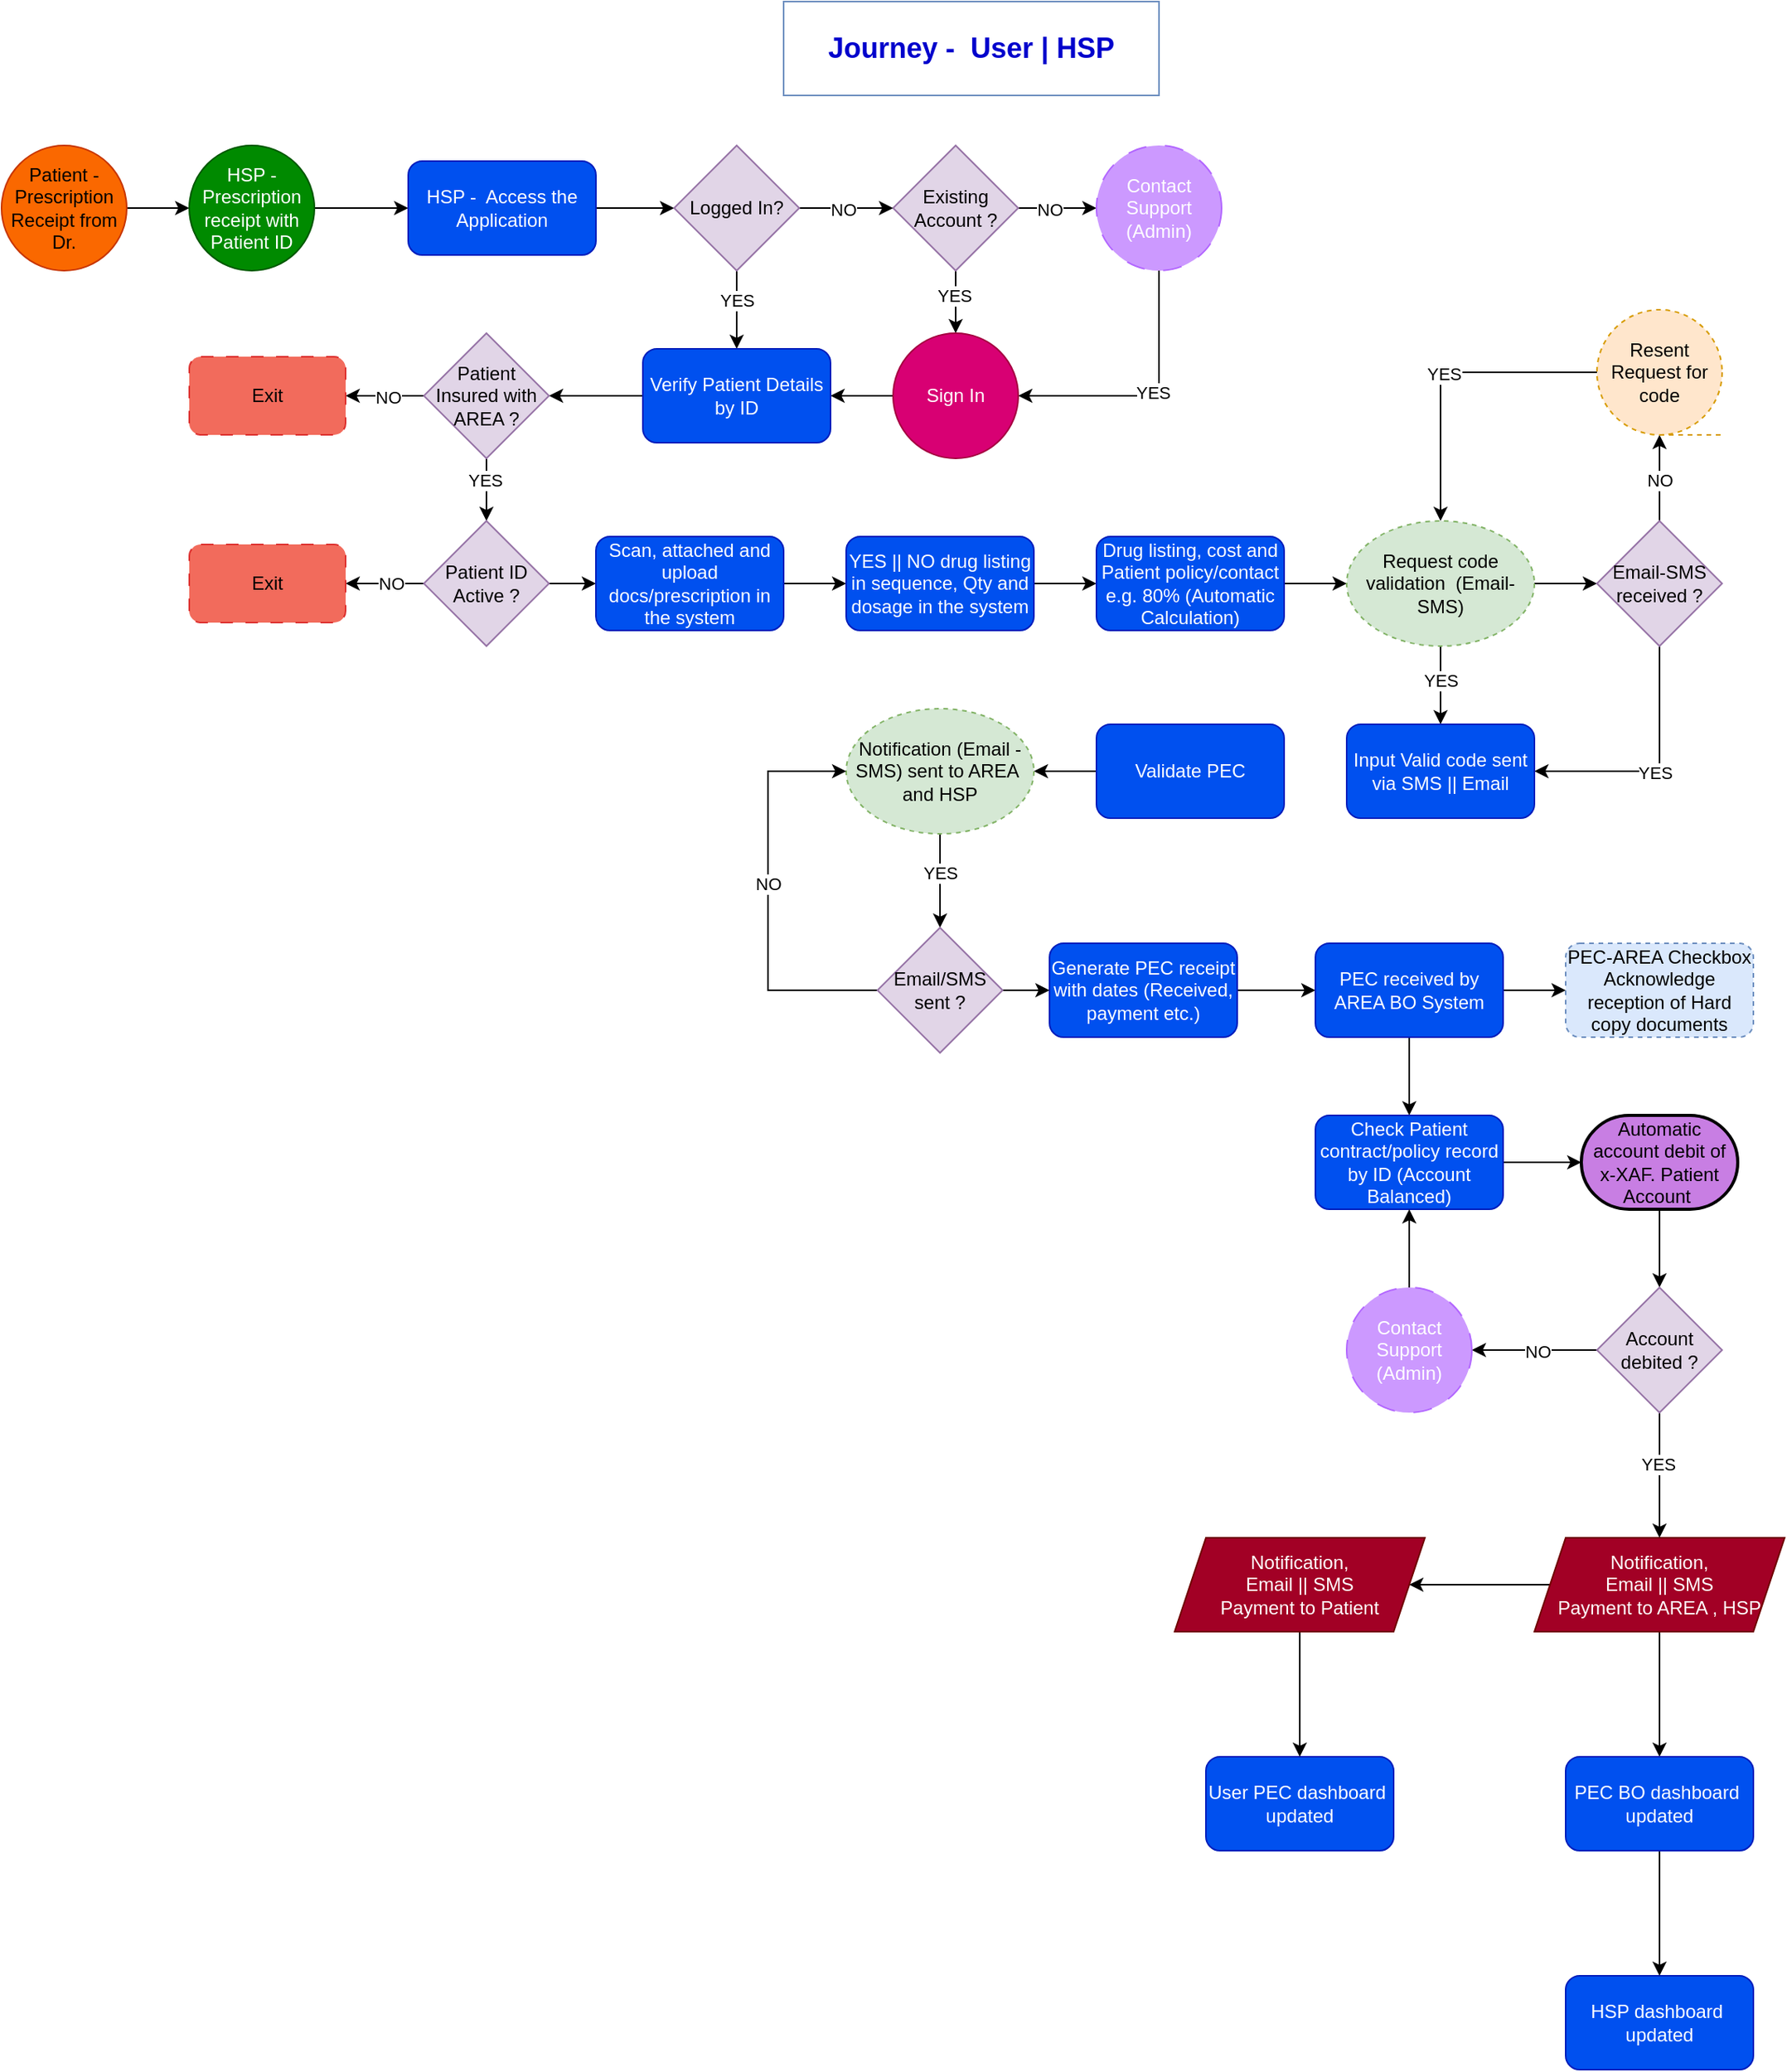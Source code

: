 <mxfile version="24.7.1" type="github">
  <diagram name="Page-1" id="c7558073-3199-34d8-9f00-42111426c3f3">
    <mxGraphModel dx="13521" dy="12514" grid="1" gridSize="10" guides="1" tooltips="1" connect="1" arrows="1" fold="1" page="1" pageScale="1" pageWidth="1169" pageHeight="827" background="none" math="0" shadow="0">
      <root>
        <mxCell id="0" />
        <mxCell id="1" parent="0" />
        <mxCell id="X9ass70m3cK7fkNfl3eS-96" value="&lt;b&gt;&lt;font style=&quot;font-size: 18px;&quot; color=&quot;#0000cc&quot;&gt;Journey -&amp;nbsp; User | HSP&lt;/font&gt;&lt;/b&gt;" style="text;html=1;align=center;verticalAlign=middle;whiteSpace=wrap;rounded=0;fillColor=none;strokeColor=#6c8ebf;" parent="1" vertex="1">
          <mxGeometry x="-10000" y="-10732" width="240" height="60" as="geometry" />
        </mxCell>
        <mxCell id="JFNYLDq66HlWQTlTvcfP-8" value="" style="edgeStyle=orthogonalEdgeStyle;rounded=0;orthogonalLoop=1;jettySize=auto;html=1;" edge="1" parent="1" source="weAqaZ1hDL-OeumKPV3R-1" target="JFNYLDq66HlWQTlTvcfP-3">
          <mxGeometry relative="1" as="geometry" />
        </mxCell>
        <mxCell id="weAqaZ1hDL-OeumKPV3R-1" value="&lt;div style=&quot;&quot;&gt;&lt;span style=&quot;background-color: initial;&quot;&gt;Patient -&lt;/span&gt;&lt;/div&gt;&lt;div style=&quot;&quot;&gt;&lt;span style=&quot;background-color: initial;&quot;&gt;Prescription Receipt from Dr.&lt;br&gt;&lt;/span&gt;&lt;/div&gt;" style="ellipse;whiteSpace=wrap;html=1;aspect=fixed;fillColor=#fa6800;strokeColor=#C73500;fontColor=#000000;align=center;" parent="1" vertex="1">
          <mxGeometry x="-10500" y="-10640" width="80" height="80" as="geometry" />
        </mxCell>
        <mxCell id="JFNYLDq66HlWQTlTvcfP-9" value="" style="edgeStyle=orthogonalEdgeStyle;rounded=0;orthogonalLoop=1;jettySize=auto;html=1;" edge="1" parent="1" source="JFNYLDq66HlWQTlTvcfP-3" target="JFNYLDq66HlWQTlTvcfP-4">
          <mxGeometry relative="1" as="geometry" />
        </mxCell>
        <mxCell id="JFNYLDq66HlWQTlTvcfP-3" value="HSP - Prescription receipt with Patient ID" style="ellipse;whiteSpace=wrap;html=1;aspect=fixed;fillColor=#008a00;strokeColor=#005700;fontColor=#ffffff;" vertex="1" parent="1">
          <mxGeometry x="-10380" y="-10640" width="80" height="80" as="geometry" />
        </mxCell>
        <mxCell id="JFNYLDq66HlWQTlTvcfP-10" value="" style="edgeStyle=orthogonalEdgeStyle;rounded=0;orthogonalLoop=1;jettySize=auto;html=1;" edge="1" parent="1" source="JFNYLDq66HlWQTlTvcfP-4" target="JFNYLDq66HlWQTlTvcfP-6">
          <mxGeometry relative="1" as="geometry" />
        </mxCell>
        <mxCell id="JFNYLDq66HlWQTlTvcfP-4" value="HSP -&amp;nbsp; Access the Application" style="rounded=1;whiteSpace=wrap;html=1;fillColor=#0050ef;fontColor=#ffffff;strokeColor=#001DBC;" vertex="1" parent="1">
          <mxGeometry x="-10240" y="-10630" width="120" height="60" as="geometry" />
        </mxCell>
        <mxCell id="JFNYLDq66HlWQTlTvcfP-12" value="" style="edgeStyle=orthogonalEdgeStyle;rounded=0;orthogonalLoop=1;jettySize=auto;html=1;" edge="1" parent="1" source="JFNYLDq66HlWQTlTvcfP-5" target="JFNYLDq66HlWQTlTvcfP-7">
          <mxGeometry relative="1" as="geometry" />
        </mxCell>
        <mxCell id="JFNYLDq66HlWQTlTvcfP-14" value="NO" style="edgeLabel;html=1;align=center;verticalAlign=middle;resizable=0;points=[];" vertex="1" connectable="0" parent="JFNYLDq66HlWQTlTvcfP-12">
          <mxGeometry x="-0.08" y="-1" relative="1" as="geometry">
            <mxPoint x="-3" as="offset" />
          </mxGeometry>
        </mxCell>
        <mxCell id="JFNYLDq66HlWQTlTvcfP-18" value="" style="edgeStyle=orthogonalEdgeStyle;rounded=0;orthogonalLoop=1;jettySize=auto;html=1;" edge="1" parent="1" source="JFNYLDq66HlWQTlTvcfP-5" target="JFNYLDq66HlWQTlTvcfP-15">
          <mxGeometry relative="1" as="geometry" />
        </mxCell>
        <mxCell id="JFNYLDq66HlWQTlTvcfP-22" value="YES" style="edgeLabel;html=1;align=center;verticalAlign=middle;resizable=0;points=[];" vertex="1" connectable="0" parent="JFNYLDq66HlWQTlTvcfP-18">
          <mxGeometry x="-0.37" y="-1" relative="1" as="geometry">
            <mxPoint y="3" as="offset" />
          </mxGeometry>
        </mxCell>
        <mxCell id="JFNYLDq66HlWQTlTvcfP-5" value="Existing Account ?" style="rhombus;whiteSpace=wrap;html=1;fillColor=#e1d5e7;strokeColor=#9673a6;" vertex="1" parent="1">
          <mxGeometry x="-9930" y="-10640" width="80" height="80" as="geometry" />
        </mxCell>
        <mxCell id="JFNYLDq66HlWQTlTvcfP-11" value="" style="edgeStyle=orthogonalEdgeStyle;rounded=0;orthogonalLoop=1;jettySize=auto;html=1;" edge="1" parent="1" source="JFNYLDq66HlWQTlTvcfP-6" target="JFNYLDq66HlWQTlTvcfP-5">
          <mxGeometry relative="1" as="geometry" />
        </mxCell>
        <mxCell id="JFNYLDq66HlWQTlTvcfP-13" value="NO" style="edgeLabel;html=1;align=center;verticalAlign=middle;resizable=0;points=[];" vertex="1" connectable="0" parent="JFNYLDq66HlWQTlTvcfP-11">
          <mxGeometry x="0.2" y="-1" relative="1" as="geometry">
            <mxPoint x="-8" as="offset" />
          </mxGeometry>
        </mxCell>
        <mxCell id="JFNYLDq66HlWQTlTvcfP-17" value="" style="edgeStyle=orthogonalEdgeStyle;rounded=0;orthogonalLoop=1;jettySize=auto;html=1;" edge="1" parent="1" source="JFNYLDq66HlWQTlTvcfP-6" target="JFNYLDq66HlWQTlTvcfP-16">
          <mxGeometry relative="1" as="geometry" />
        </mxCell>
        <mxCell id="JFNYLDq66HlWQTlTvcfP-23" value="YES" style="edgeLabel;html=1;align=center;verticalAlign=middle;resizable=0;points=[];" vertex="1" connectable="0" parent="JFNYLDq66HlWQTlTvcfP-17">
          <mxGeometry x="-0.336" relative="1" as="geometry">
            <mxPoint y="2" as="offset" />
          </mxGeometry>
        </mxCell>
        <mxCell id="JFNYLDq66HlWQTlTvcfP-6" value="Logged In?" style="rhombus;whiteSpace=wrap;html=1;fillColor=#e1d5e7;strokeColor=#9673a6;" vertex="1" parent="1">
          <mxGeometry x="-10070" y="-10640" width="80" height="80" as="geometry" />
        </mxCell>
        <mxCell id="JFNYLDq66HlWQTlTvcfP-19" style="edgeStyle=orthogonalEdgeStyle;rounded=0;orthogonalLoop=1;jettySize=auto;html=1;entryX=1;entryY=0.5;entryDx=0;entryDy=0;" edge="1" parent="1" source="JFNYLDq66HlWQTlTvcfP-7" target="JFNYLDq66HlWQTlTvcfP-15">
          <mxGeometry relative="1" as="geometry">
            <Array as="points">
              <mxPoint x="-9760" y="-10480" />
            </Array>
          </mxGeometry>
        </mxCell>
        <mxCell id="JFNYLDq66HlWQTlTvcfP-20" value="YES" style="edgeLabel;html=1;align=center;verticalAlign=middle;resizable=0;points=[];" vertex="1" connectable="0" parent="JFNYLDq66HlWQTlTvcfP-19">
          <mxGeometry x="-0.059" y="1" relative="1" as="geometry">
            <mxPoint x="-4" y="-3" as="offset" />
          </mxGeometry>
        </mxCell>
        <mxCell id="JFNYLDq66HlWQTlTvcfP-7" value="Contact Support (Admin)" style="ellipse;whiteSpace=wrap;html=1;aspect=fixed;fillColor=#CC99FF;strokeColor=#B266FF;fontColor=#ffffff;dashed=1;dashPattern=12 12;" vertex="1" parent="1">
          <mxGeometry x="-9800" y="-10640" width="80" height="80" as="geometry" />
        </mxCell>
        <mxCell id="JFNYLDq66HlWQTlTvcfP-21" value="" style="edgeStyle=orthogonalEdgeStyle;rounded=0;orthogonalLoop=1;jettySize=auto;html=1;" edge="1" parent="1" source="JFNYLDq66HlWQTlTvcfP-15" target="JFNYLDq66HlWQTlTvcfP-16">
          <mxGeometry relative="1" as="geometry" />
        </mxCell>
        <mxCell id="JFNYLDq66HlWQTlTvcfP-15" value="Sign In" style="ellipse;whiteSpace=wrap;html=1;aspect=fixed;fillColor=#d80073;strokeColor=#A50040;fontColor=#ffffff;" vertex="1" parent="1">
          <mxGeometry x="-9930" y="-10520" width="80" height="80" as="geometry" />
        </mxCell>
        <mxCell id="JFNYLDq66HlWQTlTvcfP-26" value="" style="edgeStyle=orthogonalEdgeStyle;rounded=0;orthogonalLoop=1;jettySize=auto;html=1;" edge="1" parent="1" source="JFNYLDq66HlWQTlTvcfP-16" target="JFNYLDq66HlWQTlTvcfP-24">
          <mxGeometry relative="1" as="geometry" />
        </mxCell>
        <mxCell id="JFNYLDq66HlWQTlTvcfP-16" value="Verify Patient Details by ID" style="rounded=1;whiteSpace=wrap;html=1;fillColor=#0050ef;fontColor=#ffffff;strokeColor=#001DBC;" vertex="1" parent="1">
          <mxGeometry x="-10090" y="-10510" width="120" height="60" as="geometry" />
        </mxCell>
        <mxCell id="JFNYLDq66HlWQTlTvcfP-27" value="" style="edgeStyle=orthogonalEdgeStyle;rounded=0;orthogonalLoop=1;jettySize=auto;html=1;" edge="1" parent="1" source="JFNYLDq66HlWQTlTvcfP-24" target="JFNYLDq66HlWQTlTvcfP-25">
          <mxGeometry relative="1" as="geometry" />
        </mxCell>
        <mxCell id="JFNYLDq66HlWQTlTvcfP-28" value="NO" style="edgeLabel;html=1;align=center;verticalAlign=middle;resizable=0;points=[];" vertex="1" connectable="0" parent="JFNYLDq66HlWQTlTvcfP-27">
          <mxGeometry x="-0.08" y="1" relative="1" as="geometry">
            <mxPoint as="offset" />
          </mxGeometry>
        </mxCell>
        <mxCell id="JFNYLDq66HlWQTlTvcfP-33" value="" style="edgeStyle=orthogonalEdgeStyle;rounded=0;orthogonalLoop=1;jettySize=auto;html=1;" edge="1" parent="1" source="JFNYLDq66HlWQTlTvcfP-24" target="JFNYLDq66HlWQTlTvcfP-29">
          <mxGeometry relative="1" as="geometry" />
        </mxCell>
        <mxCell id="JFNYLDq66HlWQTlTvcfP-34" value="YES" style="edgeLabel;html=1;align=center;verticalAlign=middle;resizable=0;points=[];" vertex="1" connectable="0" parent="JFNYLDq66HlWQTlTvcfP-33">
          <mxGeometry x="-0.37" y="-1" relative="1" as="geometry">
            <mxPoint y="1" as="offset" />
          </mxGeometry>
        </mxCell>
        <mxCell id="JFNYLDq66HlWQTlTvcfP-24" value="Patient Insured with AREA ?" style="rhombus;whiteSpace=wrap;html=1;fillColor=#e1d5e7;strokeColor=#9673a6;" vertex="1" parent="1">
          <mxGeometry x="-10230" y="-10520" width="80" height="80" as="geometry" />
        </mxCell>
        <mxCell id="JFNYLDq66HlWQTlTvcfP-25" value="Exit" style="rounded=1;whiteSpace=wrap;html=1;fillColor=#ef4734;strokeColor=#D71515;dashed=1;dashPattern=8 8;fillStyle=solid;gradientColor=none;opacity=80;" vertex="1" parent="1">
          <mxGeometry x="-10380" y="-10505" width="100" height="50" as="geometry" />
        </mxCell>
        <mxCell id="JFNYLDq66HlWQTlTvcfP-31" value="" style="edgeStyle=orthogonalEdgeStyle;rounded=0;orthogonalLoop=1;jettySize=auto;html=1;" edge="1" parent="1" source="JFNYLDq66HlWQTlTvcfP-29" target="JFNYLDq66HlWQTlTvcfP-30">
          <mxGeometry relative="1" as="geometry" />
        </mxCell>
        <mxCell id="JFNYLDq66HlWQTlTvcfP-32" value="NO" style="edgeLabel;html=1;align=center;verticalAlign=middle;resizable=0;points=[];" vertex="1" connectable="0" parent="JFNYLDq66HlWQTlTvcfP-31">
          <mxGeometry x="-0.16" y="3" relative="1" as="geometry">
            <mxPoint y="-3" as="offset" />
          </mxGeometry>
        </mxCell>
        <mxCell id="JFNYLDq66HlWQTlTvcfP-38" value="" style="edgeStyle=orthogonalEdgeStyle;rounded=0;orthogonalLoop=1;jettySize=auto;html=1;" edge="1" parent="1" source="JFNYLDq66HlWQTlTvcfP-29" target="JFNYLDq66HlWQTlTvcfP-35">
          <mxGeometry relative="1" as="geometry" />
        </mxCell>
        <mxCell id="JFNYLDq66HlWQTlTvcfP-29" value="Patient ID Active ?" style="rhombus;whiteSpace=wrap;html=1;fillColor=#e1d5e7;strokeColor=#9673a6;" vertex="1" parent="1">
          <mxGeometry x="-10230" y="-10400" width="80" height="80" as="geometry" />
        </mxCell>
        <mxCell id="JFNYLDq66HlWQTlTvcfP-30" value="Exit" style="rounded=1;whiteSpace=wrap;html=1;fillColor=#ef4734;strokeColor=#D71515;dashed=1;dashPattern=8 8;fillStyle=solid;gradientColor=none;opacity=80;" vertex="1" parent="1">
          <mxGeometry x="-10380" y="-10385" width="100" height="50" as="geometry" />
        </mxCell>
        <mxCell id="JFNYLDq66HlWQTlTvcfP-39" value="" style="edgeStyle=orthogonalEdgeStyle;rounded=0;orthogonalLoop=1;jettySize=auto;html=1;" edge="1" parent="1" source="JFNYLDq66HlWQTlTvcfP-35" target="JFNYLDq66HlWQTlTvcfP-36">
          <mxGeometry relative="1" as="geometry" />
        </mxCell>
        <mxCell id="JFNYLDq66HlWQTlTvcfP-35" value="Scan, attached and upload docs/prescription in the system" style="rounded=1;whiteSpace=wrap;html=1;fillColor=#0050ef;fontColor=#ffffff;strokeColor=#001DBC;align=center;" vertex="1" parent="1">
          <mxGeometry x="-10120" y="-10390" width="120" height="60" as="geometry" />
        </mxCell>
        <mxCell id="JFNYLDq66HlWQTlTvcfP-40" value="" style="edgeStyle=orthogonalEdgeStyle;rounded=0;orthogonalLoop=1;jettySize=auto;html=1;" edge="1" parent="1" source="JFNYLDq66HlWQTlTvcfP-36" target="JFNYLDq66HlWQTlTvcfP-37">
          <mxGeometry relative="1" as="geometry" />
        </mxCell>
        <mxCell id="JFNYLDq66HlWQTlTvcfP-36" value="YES || NO drug listing in sequence, Qty and dosage in the system" style="rounded=1;whiteSpace=wrap;html=1;fillColor=#0050ef;fontColor=#ffffff;strokeColor=#001DBC;" vertex="1" parent="1">
          <mxGeometry x="-9960" y="-10390" width="120" height="60" as="geometry" />
        </mxCell>
        <mxCell id="JFNYLDq66HlWQTlTvcfP-50" value="" style="edgeStyle=orthogonalEdgeStyle;rounded=0;orthogonalLoop=1;jettySize=auto;html=1;" edge="1" parent="1" source="JFNYLDq66HlWQTlTvcfP-37" target="JFNYLDq66HlWQTlTvcfP-41">
          <mxGeometry relative="1" as="geometry" />
        </mxCell>
        <mxCell id="JFNYLDq66HlWQTlTvcfP-37" value="Drug listing, cost and Patient policy/contact e.g. 80% (Automatic Calculation)" style="rounded=1;whiteSpace=wrap;html=1;fillColor=#0050ef;fontColor=#ffffff;strokeColor=#001DBC;" vertex="1" parent="1">
          <mxGeometry x="-9800" y="-10390" width="120" height="60" as="geometry" />
        </mxCell>
        <mxCell id="JFNYLDq66HlWQTlTvcfP-48" value="" style="edgeStyle=orthogonalEdgeStyle;rounded=0;orthogonalLoop=1;jettySize=auto;html=1;" edge="1" parent="1" source="JFNYLDq66HlWQTlTvcfP-41" target="JFNYLDq66HlWQTlTvcfP-42">
          <mxGeometry relative="1" as="geometry" />
        </mxCell>
        <mxCell id="JFNYLDq66HlWQTlTvcfP-52" value="" style="edgeStyle=orthogonalEdgeStyle;rounded=0;orthogonalLoop=1;jettySize=auto;html=1;" edge="1" parent="1" source="JFNYLDq66HlWQTlTvcfP-41" target="JFNYLDq66HlWQTlTvcfP-51">
          <mxGeometry relative="1" as="geometry" />
        </mxCell>
        <mxCell id="JFNYLDq66HlWQTlTvcfP-55" value="YES" style="edgeLabel;html=1;align=center;verticalAlign=middle;resizable=0;points=[];" vertex="1" connectable="0" parent="JFNYLDq66HlWQTlTvcfP-52">
          <mxGeometry x="-0.136" relative="1" as="geometry">
            <mxPoint as="offset" />
          </mxGeometry>
        </mxCell>
        <mxCell id="JFNYLDq66HlWQTlTvcfP-41" value="Request code validation&amp;nbsp; (Email-SMS)" style="ellipse;whiteSpace=wrap;html=1;fillColor=#d5e8d4;strokeColor=#82b366;dashed=1;" vertex="1" parent="1">
          <mxGeometry x="-9640" y="-10400" width="120" height="80" as="geometry" />
        </mxCell>
        <mxCell id="JFNYLDq66HlWQTlTvcfP-45" value="" style="edgeStyle=orthogonalEdgeStyle;rounded=0;orthogonalLoop=1;jettySize=auto;html=1;" edge="1" parent="1" source="JFNYLDq66HlWQTlTvcfP-42" target="JFNYLDq66HlWQTlTvcfP-43">
          <mxGeometry relative="1" as="geometry" />
        </mxCell>
        <mxCell id="JFNYLDq66HlWQTlTvcfP-46" value="NO" style="edgeLabel;html=1;align=center;verticalAlign=middle;resizable=0;points=[];" vertex="1" connectable="0" parent="JFNYLDq66HlWQTlTvcfP-45">
          <mxGeometry x="-0.04" relative="1" as="geometry">
            <mxPoint as="offset" />
          </mxGeometry>
        </mxCell>
        <mxCell id="JFNYLDq66HlWQTlTvcfP-53" style="edgeStyle=orthogonalEdgeStyle;rounded=0;orthogonalLoop=1;jettySize=auto;html=1;entryX=1;entryY=0.5;entryDx=0;entryDy=0;" edge="1" parent="1" source="JFNYLDq66HlWQTlTvcfP-42" target="JFNYLDq66HlWQTlTvcfP-51">
          <mxGeometry relative="1" as="geometry">
            <Array as="points">
              <mxPoint x="-9440" y="-10240" />
            </Array>
          </mxGeometry>
        </mxCell>
        <mxCell id="JFNYLDq66HlWQTlTvcfP-54" value="YES" style="edgeLabel;html=1;align=center;verticalAlign=middle;resizable=0;points=[];" vertex="1" connectable="0" parent="JFNYLDq66HlWQTlTvcfP-53">
          <mxGeometry x="0.01" y="1" relative="1" as="geometry">
            <mxPoint x="-2" as="offset" />
          </mxGeometry>
        </mxCell>
        <mxCell id="JFNYLDq66HlWQTlTvcfP-42" value="Email-SMS received ?" style="rhombus;whiteSpace=wrap;html=1;fillColor=#e1d5e7;strokeColor=#9673a6;" vertex="1" parent="1">
          <mxGeometry x="-9480" y="-10400" width="80" height="80" as="geometry" />
        </mxCell>
        <mxCell id="JFNYLDq66HlWQTlTvcfP-47" style="edgeStyle=orthogonalEdgeStyle;rounded=0;orthogonalLoop=1;jettySize=auto;html=1;entryX=0.5;entryY=0;entryDx=0;entryDy=0;" edge="1" parent="1" source="JFNYLDq66HlWQTlTvcfP-43" target="JFNYLDq66HlWQTlTvcfP-41">
          <mxGeometry relative="1" as="geometry" />
        </mxCell>
        <mxCell id="JFNYLDq66HlWQTlTvcfP-49" value="YES" style="edgeLabel;html=1;align=center;verticalAlign=middle;resizable=0;points=[];" vertex="1" connectable="0" parent="JFNYLDq66HlWQTlTvcfP-47">
          <mxGeometry x="0.032" relative="1" as="geometry">
            <mxPoint x="2" as="offset" />
          </mxGeometry>
        </mxCell>
        <mxCell id="JFNYLDq66HlWQTlTvcfP-43" value="Resent Request for code" style="shape=tapeData;whiteSpace=wrap;html=1;perimeter=ellipsePerimeter;fillColor=#ffe6cc;strokeColor=#d79b00;dashed=1;" vertex="1" parent="1">
          <mxGeometry x="-9480" y="-10535" width="80" height="80" as="geometry" />
        </mxCell>
        <mxCell id="JFNYLDq66HlWQTlTvcfP-51" value="Input Valid code sent via SMS || Email" style="rounded=1;whiteSpace=wrap;html=1;fillColor=#0050ef;fontColor=#ffffff;strokeColor=#001DBC;" vertex="1" parent="1">
          <mxGeometry x="-9640" y="-10270" width="120" height="60" as="geometry" />
        </mxCell>
        <mxCell id="JFNYLDq66HlWQTlTvcfP-61" value="" style="edgeStyle=orthogonalEdgeStyle;rounded=0;orthogonalLoop=1;jettySize=auto;html=1;" edge="1" parent="1" source="JFNYLDq66HlWQTlTvcfP-56" target="JFNYLDq66HlWQTlTvcfP-59">
          <mxGeometry relative="1" as="geometry" />
        </mxCell>
        <mxCell id="JFNYLDq66HlWQTlTvcfP-56" value="Validate PEC" style="rounded=1;whiteSpace=wrap;html=1;fillColor=#0050ef;fontColor=#ffffff;strokeColor=#001DBC;" vertex="1" parent="1">
          <mxGeometry x="-9800" y="-10270" width="120" height="60" as="geometry" />
        </mxCell>
        <mxCell id="JFNYLDq66HlWQTlTvcfP-57" value="PEC-AREA Checkbox Acknowledge reception of Hard copy documents" style="rounded=1;whiteSpace=wrap;html=1;fillColor=#dae8fc;strokeColor=#6c8ebf;dashed=1;" vertex="1" parent="1">
          <mxGeometry x="-9500" y="-10130" width="120" height="60" as="geometry" />
        </mxCell>
        <mxCell id="JFNYLDq66HlWQTlTvcfP-79" value="" style="edgeStyle=orthogonalEdgeStyle;rounded=0;orthogonalLoop=1;jettySize=auto;html=1;" edge="1" parent="1" source="JFNYLDq66HlWQTlTvcfP-58" target="JFNYLDq66HlWQTlTvcfP-78">
          <mxGeometry relative="1" as="geometry" />
        </mxCell>
        <mxCell id="JFNYLDq66HlWQTlTvcfP-58" value="Generate PEC receipt with dates (Received, payment etc.)" style="rounded=1;whiteSpace=wrap;html=1;fillColor=#0050ef;fontColor=#ffffff;strokeColor=#001DBC;" vertex="1" parent="1">
          <mxGeometry x="-9830" y="-10130" width="120" height="60" as="geometry" />
        </mxCell>
        <mxCell id="JFNYLDq66HlWQTlTvcfP-72" value="" style="edgeStyle=orthogonalEdgeStyle;rounded=0;orthogonalLoop=1;jettySize=auto;html=1;" edge="1" parent="1" source="JFNYLDq66HlWQTlTvcfP-59" target="JFNYLDq66HlWQTlTvcfP-63">
          <mxGeometry relative="1" as="geometry" />
        </mxCell>
        <mxCell id="JFNYLDq66HlWQTlTvcfP-75" value="YES" style="edgeLabel;html=1;align=center;verticalAlign=middle;resizable=0;points=[];" vertex="1" connectable="0" parent="JFNYLDq66HlWQTlTvcfP-72">
          <mxGeometry x="-0.17" relative="1" as="geometry">
            <mxPoint as="offset" />
          </mxGeometry>
        </mxCell>
        <mxCell id="JFNYLDq66HlWQTlTvcfP-59" value="Notification (Email -SMS) sent to AREA&amp;nbsp; and HSP" style="ellipse;whiteSpace=wrap;html=1;fillColor=#d5e8d4;strokeColor=#82b366;dashed=1;" vertex="1" parent="1">
          <mxGeometry x="-9960" y="-10280" width="120" height="80" as="geometry" />
        </mxCell>
        <mxCell id="JFNYLDq66HlWQTlTvcfP-73" style="edgeStyle=orthogonalEdgeStyle;rounded=0;orthogonalLoop=1;jettySize=auto;html=1;entryX=0;entryY=0.5;entryDx=0;entryDy=0;exitX=0;exitY=0.5;exitDx=0;exitDy=0;" edge="1" parent="1" source="JFNYLDq66HlWQTlTvcfP-63" target="JFNYLDq66HlWQTlTvcfP-59">
          <mxGeometry relative="1" as="geometry">
            <Array as="points">
              <mxPoint x="-10010" y="-10100" />
              <mxPoint x="-10010" y="-10240" />
            </Array>
          </mxGeometry>
        </mxCell>
        <mxCell id="JFNYLDq66HlWQTlTvcfP-74" value="NO" style="edgeLabel;html=1;align=center;verticalAlign=middle;resizable=0;points=[];" vertex="1" connectable="0" parent="JFNYLDq66HlWQTlTvcfP-73">
          <mxGeometry x="0.062" relative="1" as="geometry">
            <mxPoint as="offset" />
          </mxGeometry>
        </mxCell>
        <mxCell id="JFNYLDq66HlWQTlTvcfP-76" value="" style="edgeStyle=orthogonalEdgeStyle;rounded=0;orthogonalLoop=1;jettySize=auto;html=1;" edge="1" parent="1" source="JFNYLDq66HlWQTlTvcfP-63" target="JFNYLDq66HlWQTlTvcfP-58">
          <mxGeometry relative="1" as="geometry" />
        </mxCell>
        <mxCell id="JFNYLDq66HlWQTlTvcfP-63" value="Email/SMS sent ?" style="rhombus;whiteSpace=wrap;html=1;fillColor=#e1d5e7;strokeColor=#9673a6;" vertex="1" parent="1">
          <mxGeometry x="-9940" y="-10140" width="80" height="80" as="geometry" />
        </mxCell>
        <mxCell id="JFNYLDq66HlWQTlTvcfP-80" value="" style="edgeStyle=orthogonalEdgeStyle;rounded=0;orthogonalLoop=1;jettySize=auto;html=1;" edge="1" parent="1" source="JFNYLDq66HlWQTlTvcfP-78" target="JFNYLDq66HlWQTlTvcfP-57">
          <mxGeometry relative="1" as="geometry" />
        </mxCell>
        <mxCell id="JFNYLDq66HlWQTlTvcfP-85" value="" style="edgeStyle=orthogonalEdgeStyle;rounded=0;orthogonalLoop=1;jettySize=auto;html=1;" edge="1" parent="1" source="JFNYLDq66HlWQTlTvcfP-78" target="JFNYLDq66HlWQTlTvcfP-81">
          <mxGeometry relative="1" as="geometry" />
        </mxCell>
        <mxCell id="JFNYLDq66HlWQTlTvcfP-78" value="PEC received by AREA BO System" style="rounded=1;whiteSpace=wrap;html=1;fillColor=#0050ef;fontColor=#ffffff;strokeColor=#001DBC;" vertex="1" parent="1">
          <mxGeometry x="-9660" y="-10130" width="120" height="60" as="geometry" />
        </mxCell>
        <mxCell id="JFNYLDq66HlWQTlTvcfP-86" value="" style="edgeStyle=orthogonalEdgeStyle;rounded=0;orthogonalLoop=1;jettySize=auto;html=1;" edge="1" parent="1" source="JFNYLDq66HlWQTlTvcfP-81" target="JFNYLDq66HlWQTlTvcfP-82">
          <mxGeometry relative="1" as="geometry" />
        </mxCell>
        <mxCell id="JFNYLDq66HlWQTlTvcfP-81" value="Check Patient contract/policy record by ID (Account Balanced)" style="rounded=1;whiteSpace=wrap;html=1;fillColor=#0050ef;fontColor=#ffffff;strokeColor=#001DBC;" vertex="1" parent="1">
          <mxGeometry x="-9660" y="-10020" width="120" height="60" as="geometry" />
        </mxCell>
        <mxCell id="JFNYLDq66HlWQTlTvcfP-88" value="" style="edgeStyle=orthogonalEdgeStyle;rounded=0;orthogonalLoop=1;jettySize=auto;html=1;" edge="1" parent="1" source="JFNYLDq66HlWQTlTvcfP-82" target="JFNYLDq66HlWQTlTvcfP-84">
          <mxGeometry relative="1" as="geometry" />
        </mxCell>
        <mxCell id="JFNYLDq66HlWQTlTvcfP-82" value="Automatic account debit of x-XAF. Patient Account&amp;nbsp;" style="strokeWidth=2;html=1;shape=mxgraph.flowchart.terminator;whiteSpace=wrap;fillColor=#c87ee3;" vertex="1" parent="1">
          <mxGeometry x="-9490" y="-10020" width="100" height="60" as="geometry" />
        </mxCell>
        <mxCell id="JFNYLDq66HlWQTlTvcfP-99" value="" style="edgeStyle=orthogonalEdgeStyle;rounded=0;orthogonalLoop=1;jettySize=auto;html=1;" edge="1" parent="1" source="JFNYLDq66HlWQTlTvcfP-83" target="JFNYLDq66HlWQTlTvcfP-96">
          <mxGeometry relative="1" as="geometry" />
        </mxCell>
        <mxCell id="JFNYLDq66HlWQTlTvcfP-102" value="" style="edgeStyle=orthogonalEdgeStyle;rounded=0;orthogonalLoop=1;jettySize=auto;html=1;" edge="1" parent="1" source="JFNYLDq66HlWQTlTvcfP-83" target="JFNYLDq66HlWQTlTvcfP-97">
          <mxGeometry relative="1" as="geometry" />
        </mxCell>
        <mxCell id="JFNYLDq66HlWQTlTvcfP-83" value="Notification, &lt;br&gt;Email || SMS &lt;br&gt;Payment to AREA , HSP" style="shape=parallelogram;perimeter=parallelogramPerimeter;whiteSpace=wrap;html=1;fixedSize=1;fillColor=#a20025;fontColor=#ffffff;strokeColor=#6F0000;" vertex="1" parent="1">
          <mxGeometry x="-9520" y="-9750" width="160" height="60" as="geometry" />
        </mxCell>
        <mxCell id="JFNYLDq66HlWQTlTvcfP-89" value="" style="edgeStyle=orthogonalEdgeStyle;rounded=0;orthogonalLoop=1;jettySize=auto;html=1;" edge="1" parent="1" source="JFNYLDq66HlWQTlTvcfP-84" target="JFNYLDq66HlWQTlTvcfP-87">
          <mxGeometry relative="1" as="geometry" />
        </mxCell>
        <mxCell id="JFNYLDq66HlWQTlTvcfP-90" value="NO" style="edgeLabel;html=1;align=center;verticalAlign=middle;resizable=0;points=[];" vertex="1" connectable="0" parent="JFNYLDq66HlWQTlTvcfP-89">
          <mxGeometry x="-0.245" y="1" relative="1" as="geometry">
            <mxPoint x="-8" as="offset" />
          </mxGeometry>
        </mxCell>
        <mxCell id="JFNYLDq66HlWQTlTvcfP-92" value="" style="edgeStyle=orthogonalEdgeStyle;rounded=0;orthogonalLoop=1;jettySize=auto;html=1;" edge="1" parent="1" source="JFNYLDq66HlWQTlTvcfP-84" target="JFNYLDq66HlWQTlTvcfP-83">
          <mxGeometry relative="1" as="geometry" />
        </mxCell>
        <mxCell id="JFNYLDq66HlWQTlTvcfP-93" value="YES" style="edgeLabel;html=1;align=center;verticalAlign=middle;resizable=0;points=[];" vertex="1" connectable="0" parent="JFNYLDq66HlWQTlTvcfP-92">
          <mxGeometry x="-0.175" y="2" relative="1" as="geometry">
            <mxPoint x="-3" as="offset" />
          </mxGeometry>
        </mxCell>
        <mxCell id="JFNYLDq66HlWQTlTvcfP-84" value="Account debited ?" style="rhombus;whiteSpace=wrap;html=1;fillColor=#e1d5e7;strokeColor=#9673a6;" vertex="1" parent="1">
          <mxGeometry x="-9480" y="-9910" width="80" height="80" as="geometry" />
        </mxCell>
        <mxCell id="JFNYLDq66HlWQTlTvcfP-91" value="" style="edgeStyle=orthogonalEdgeStyle;rounded=0;orthogonalLoop=1;jettySize=auto;html=1;" edge="1" parent="1" source="JFNYLDq66HlWQTlTvcfP-87" target="JFNYLDq66HlWQTlTvcfP-81">
          <mxGeometry relative="1" as="geometry" />
        </mxCell>
        <mxCell id="JFNYLDq66HlWQTlTvcfP-87" value="Contact Support (Admin)" style="ellipse;whiteSpace=wrap;html=1;aspect=fixed;fillColor=#CC99FF;strokeColor=#B266FF;fontColor=#ffffff;dashed=1;dashPattern=12 12;" vertex="1" parent="1">
          <mxGeometry x="-9640" y="-9910" width="80" height="80" as="geometry" />
        </mxCell>
        <mxCell id="JFNYLDq66HlWQTlTvcfP-94" value="User PEC dashboard&amp;nbsp; updated" style="rounded=1;whiteSpace=wrap;html=1;fillColor=#0050ef;fontColor=#ffffff;strokeColor=#001DBC;" vertex="1" parent="1">
          <mxGeometry x="-9730" y="-9610" width="120" height="60" as="geometry" />
        </mxCell>
        <mxCell id="JFNYLDq66HlWQTlTvcfP-95" value="HSP dashboard&amp;nbsp; updated" style="rounded=1;whiteSpace=wrap;html=1;fillColor=#0050ef;fontColor=#ffffff;strokeColor=#001DBC;" vertex="1" parent="1">
          <mxGeometry x="-9500" y="-9470" width="120" height="60" as="geometry" />
        </mxCell>
        <mxCell id="JFNYLDq66HlWQTlTvcfP-100" value="" style="edgeStyle=orthogonalEdgeStyle;rounded=0;orthogonalLoop=1;jettySize=auto;html=1;" edge="1" parent="1" source="JFNYLDq66HlWQTlTvcfP-96" target="JFNYLDq66HlWQTlTvcfP-94">
          <mxGeometry relative="1" as="geometry" />
        </mxCell>
        <mxCell id="JFNYLDq66HlWQTlTvcfP-96" value="Notification, &lt;br&gt;Email || SMS &lt;br&gt;Payment to Patient" style="shape=parallelogram;perimeter=parallelogramPerimeter;whiteSpace=wrap;html=1;fixedSize=1;fillColor=#a20025;fontColor=#ffffff;strokeColor=#6F0000;" vertex="1" parent="1">
          <mxGeometry x="-9750" y="-9750" width="160" height="60" as="geometry" />
        </mxCell>
        <mxCell id="JFNYLDq66HlWQTlTvcfP-103" value="" style="edgeStyle=orthogonalEdgeStyle;rounded=0;orthogonalLoop=1;jettySize=auto;html=1;" edge="1" parent="1" source="JFNYLDq66HlWQTlTvcfP-97" target="JFNYLDq66HlWQTlTvcfP-95">
          <mxGeometry relative="1" as="geometry" />
        </mxCell>
        <mxCell id="JFNYLDq66HlWQTlTvcfP-97" value="PEC BO dashboard&amp;nbsp; updated" style="rounded=1;whiteSpace=wrap;html=1;fillColor=#0050ef;fontColor=#ffffff;strokeColor=#001DBC;" vertex="1" parent="1">
          <mxGeometry x="-9500" y="-9610" width="120" height="60" as="geometry" />
        </mxCell>
      </root>
    </mxGraphModel>
  </diagram>
</mxfile>
